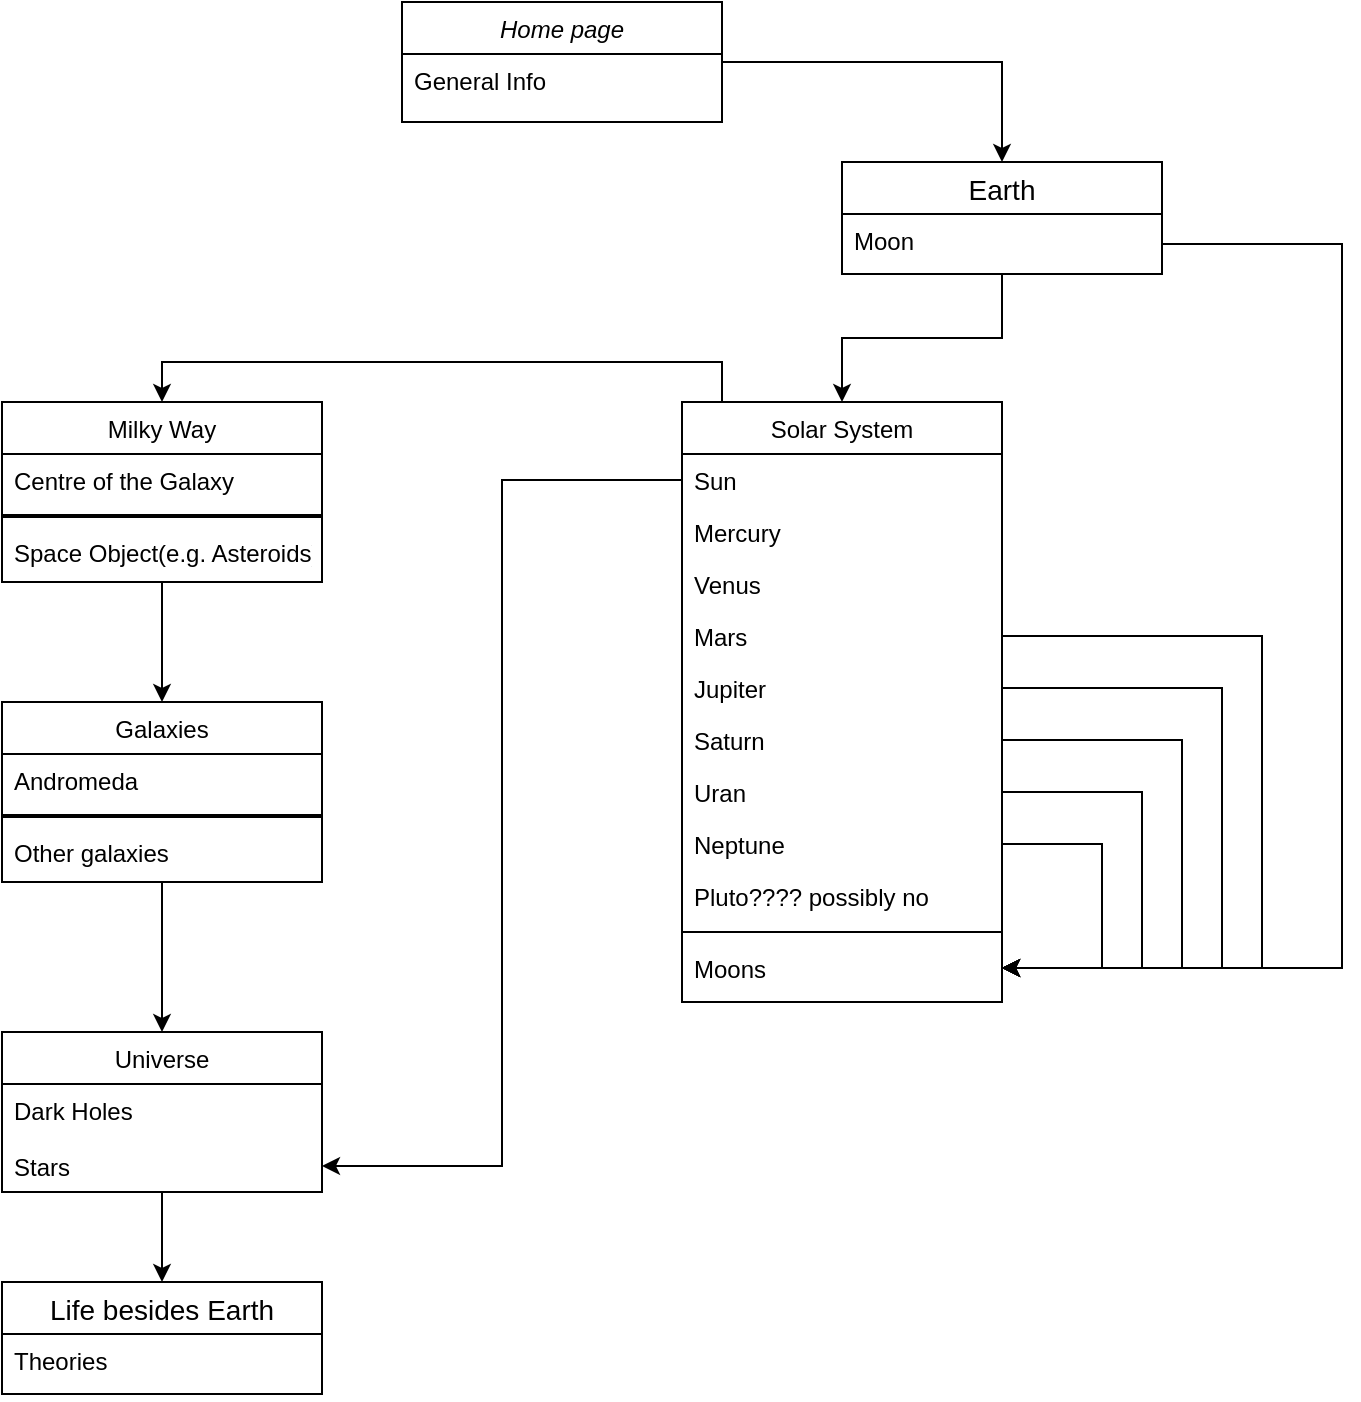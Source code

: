 <mxfile version="15.5.1" type="device" pages="2"><diagram id="C5RBs43oDa-KdzZeNtuy" name="Page-1"><mxGraphModel dx="920" dy="868" grid="1" gridSize="10" guides="1" tooltips="1" connect="1" arrows="1" fold="1" page="1" pageScale="1" pageWidth="827" pageHeight="1169" math="0" shadow="0"><root><mxCell id="WIyWlLk6GJQsqaUBKTNV-0"/><mxCell id="WIyWlLk6GJQsqaUBKTNV-1" parent="WIyWlLk6GJQsqaUBKTNV-0"/><mxCell id="oFyAMQpQUF_sYMfj9nLm-12" style="edgeStyle=orthogonalEdgeStyle;rounded=0;orthogonalLoop=1;jettySize=auto;html=1;entryX=0.5;entryY=0;entryDx=0;entryDy=0;" edge="1" parent="WIyWlLk6GJQsqaUBKTNV-1" source="zkfFHV4jXpPFQw0GAbJ--0" target="oFyAMQpQUF_sYMfj9nLm-8"><mxGeometry relative="1" as="geometry"/></mxCell><mxCell id="zkfFHV4jXpPFQw0GAbJ--0" value="Home page" style="swimlane;fontStyle=2;align=center;verticalAlign=top;childLayout=stackLayout;horizontal=1;startSize=26;horizontalStack=0;resizeParent=1;resizeLast=0;collapsible=1;marginBottom=0;rounded=0;shadow=0;strokeWidth=1;" parent="WIyWlLk6GJQsqaUBKTNV-1" vertex="1"><mxGeometry x="310" y="30" width="160" height="60" as="geometry"><mxRectangle x="230" y="140" width="160" height="26" as="alternateBounds"/></mxGeometry></mxCell><mxCell id="zkfFHV4jXpPFQw0GAbJ--3" value="General Info" style="text;align=left;verticalAlign=top;spacingLeft=4;spacingRight=4;overflow=hidden;rotatable=0;points=[[0,0.5],[1,0.5]];portConstraint=eastwest;rounded=0;shadow=0;html=0;" parent="zkfFHV4jXpPFQw0GAbJ--0" vertex="1"><mxGeometry y="26" width="160" height="26" as="geometry"/></mxCell><mxCell id="oFyAMQpQUF_sYMfj9nLm-4" style="edgeStyle=orthogonalEdgeStyle;rounded=0;orthogonalLoop=1;jettySize=auto;html=1;entryX=0.5;entryY=0;entryDx=0;entryDy=0;" edge="1" parent="WIyWlLk6GJQsqaUBKTNV-1" source="zkfFHV4jXpPFQw0GAbJ--17" target="lL4I_ZY1GzuUe0pPQTsD-0"><mxGeometry relative="1" as="geometry"><Array as="points"><mxPoint x="470" y="210"/><mxPoint x="190" y="210"/></Array></mxGeometry></mxCell><mxCell id="zkfFHV4jXpPFQw0GAbJ--17" value="Solar System" style="swimlane;fontStyle=0;align=center;verticalAlign=top;childLayout=stackLayout;horizontal=1;startSize=26;horizontalStack=0;resizeParent=1;resizeLast=0;collapsible=1;marginBottom=0;rounded=0;shadow=0;strokeWidth=1;" parent="WIyWlLk6GJQsqaUBKTNV-1" vertex="1"><mxGeometry x="450" y="230" width="160" height="300" as="geometry"><mxRectangle x="508" y="120" width="160" height="26" as="alternateBounds"/></mxGeometry></mxCell><mxCell id="zkfFHV4jXpPFQw0GAbJ--21" value="Sun" style="text;align=left;verticalAlign=top;spacingLeft=4;spacingRight=4;overflow=hidden;rotatable=0;points=[[0,0.5],[1,0.5]];portConstraint=eastwest;rounded=0;shadow=0;html=0;" parent="zkfFHV4jXpPFQw0GAbJ--17" vertex="1"><mxGeometry y="26" width="160" height="26" as="geometry"/></mxCell><mxCell id="zkfFHV4jXpPFQw0GAbJ--22" value="Mercury" style="text;align=left;verticalAlign=top;spacingLeft=4;spacingRight=4;overflow=hidden;rotatable=0;points=[[0,0.5],[1,0.5]];portConstraint=eastwest;rounded=0;shadow=0;html=0;" parent="zkfFHV4jXpPFQw0GAbJ--17" vertex="1"><mxGeometry y="52" width="160" height="26" as="geometry"/></mxCell><mxCell id="zkfFHV4jXpPFQw0GAbJ--24" value="Venus" style="text;align=left;verticalAlign=top;spacingLeft=4;spacingRight=4;overflow=hidden;rotatable=0;points=[[0,0.5],[1,0.5]];portConstraint=eastwest;" parent="zkfFHV4jXpPFQw0GAbJ--17" vertex="1"><mxGeometry y="78" width="160" height="26" as="geometry"/></mxCell><mxCell id="014msxX_jxwxf4kc5hIe-15" style="edgeStyle=orthogonalEdgeStyle;rounded=0;orthogonalLoop=1;jettySize=auto;html=1;entryX=1;entryY=0.5;entryDx=0;entryDy=0;" edge="1" parent="zkfFHV4jXpPFQw0GAbJ--17" source="zkfFHV4jXpPFQw0GAbJ--25" target="lL4I_ZY1GzuUe0pPQTsD-13"><mxGeometry relative="1" as="geometry"><Array as="points"><mxPoint x="290" y="117"/><mxPoint x="290" y="283"/></Array></mxGeometry></mxCell><mxCell id="zkfFHV4jXpPFQw0GAbJ--25" value="Mars" style="text;align=left;verticalAlign=top;spacingLeft=4;spacingRight=4;overflow=hidden;rotatable=0;points=[[0,0.5],[1,0.5]];portConstraint=eastwest;" parent="zkfFHV4jXpPFQw0GAbJ--17" vertex="1"><mxGeometry y="104" width="160" height="26" as="geometry"/></mxCell><mxCell id="014msxX_jxwxf4kc5hIe-10" style="edgeStyle=orthogonalEdgeStyle;rounded=0;orthogonalLoop=1;jettySize=auto;html=1;entryX=1;entryY=0.5;entryDx=0;entryDy=0;" edge="1" parent="zkfFHV4jXpPFQw0GAbJ--17" source="hzHu44i1WooMdwoJet60-13" target="lL4I_ZY1GzuUe0pPQTsD-13"><mxGeometry relative="1" as="geometry"><Array as="points"><mxPoint x="270" y="143"/><mxPoint x="270" y="283"/></Array></mxGeometry></mxCell><mxCell id="hzHu44i1WooMdwoJet60-13" value="Jupiter" style="text;align=left;verticalAlign=top;spacingLeft=4;spacingRight=4;overflow=hidden;rotatable=0;points=[[0,0.5],[1,0.5]];portConstraint=eastwest;" vertex="1" parent="zkfFHV4jXpPFQw0GAbJ--17"><mxGeometry y="130" width="160" height="26" as="geometry"/></mxCell><mxCell id="014msxX_jxwxf4kc5hIe-11" style="edgeStyle=orthogonalEdgeStyle;rounded=0;orthogonalLoop=1;jettySize=auto;html=1;entryX=1;entryY=0.5;entryDx=0;entryDy=0;" edge="1" parent="zkfFHV4jXpPFQw0GAbJ--17" source="hzHu44i1WooMdwoJet60-15" target="lL4I_ZY1GzuUe0pPQTsD-13"><mxGeometry relative="1" as="geometry"><Array as="points"><mxPoint x="250" y="169"/><mxPoint x="250" y="283"/></Array></mxGeometry></mxCell><mxCell id="hzHu44i1WooMdwoJet60-15" value="Saturn" style="text;align=left;verticalAlign=top;spacingLeft=4;spacingRight=4;overflow=hidden;rotatable=0;points=[[0,0.5],[1,0.5]];portConstraint=eastwest;" vertex="1" parent="zkfFHV4jXpPFQw0GAbJ--17"><mxGeometry y="156" width="160" height="26" as="geometry"/></mxCell><mxCell id="014msxX_jxwxf4kc5hIe-16" style="edgeStyle=orthogonalEdgeStyle;rounded=0;orthogonalLoop=1;jettySize=auto;html=1;entryX=1;entryY=0.5;entryDx=0;entryDy=0;" edge="1" parent="zkfFHV4jXpPFQw0GAbJ--17" source="hzHu44i1WooMdwoJet60-16" target="lL4I_ZY1GzuUe0pPQTsD-13"><mxGeometry relative="1" as="geometry"><Array as="points"><mxPoint x="230" y="195"/><mxPoint x="230" y="283"/></Array></mxGeometry></mxCell><mxCell id="hzHu44i1WooMdwoJet60-16" value="Uran" style="text;align=left;verticalAlign=top;spacingLeft=4;spacingRight=4;overflow=hidden;rotatable=0;points=[[0,0.5],[1,0.5]];portConstraint=eastwest;" vertex="1" parent="zkfFHV4jXpPFQw0GAbJ--17"><mxGeometry y="182" width="160" height="26" as="geometry"/></mxCell><mxCell id="014msxX_jxwxf4kc5hIe-17" style="edgeStyle=orthogonalEdgeStyle;rounded=0;orthogonalLoop=1;jettySize=auto;html=1;entryX=1;entryY=0.5;entryDx=0;entryDy=0;" edge="1" parent="zkfFHV4jXpPFQw0GAbJ--17" source="hzHu44i1WooMdwoJet60-17" target="lL4I_ZY1GzuUe0pPQTsD-13"><mxGeometry relative="1" as="geometry"><Array as="points"><mxPoint x="210" y="221"/><mxPoint x="210" y="283"/></Array></mxGeometry></mxCell><mxCell id="hzHu44i1WooMdwoJet60-17" value="Neptune" style="text;align=left;verticalAlign=top;spacingLeft=4;spacingRight=4;overflow=hidden;rotatable=0;points=[[0,0.5],[1,0.5]];portConstraint=eastwest;" vertex="1" parent="zkfFHV4jXpPFQw0GAbJ--17"><mxGeometry y="208" width="160" height="26" as="geometry"/></mxCell><mxCell id="hzHu44i1WooMdwoJet60-18" value="Pluto???? possibly no" style="text;align=left;verticalAlign=top;spacingLeft=4;spacingRight=4;overflow=hidden;rotatable=0;points=[[0,0.5],[1,0.5]];portConstraint=eastwest;" vertex="1" parent="zkfFHV4jXpPFQw0GAbJ--17"><mxGeometry y="234" width="160" height="26" as="geometry"/></mxCell><mxCell id="014msxX_jxwxf4kc5hIe-9" value="" style="line;strokeWidth=1;rotatable=0;dashed=0;labelPosition=right;align=left;verticalAlign=middle;spacingTop=0;spacingLeft=6;points=[];portConstraint=eastwest;" vertex="1" parent="zkfFHV4jXpPFQw0GAbJ--17"><mxGeometry y="260" width="160" height="10" as="geometry"/></mxCell><mxCell id="lL4I_ZY1GzuUe0pPQTsD-13" value="Moons" style="text;align=left;verticalAlign=top;spacingLeft=4;spacingRight=4;overflow=hidden;rotatable=0;points=[[0,0.5],[1,0.5]];portConstraint=eastwest;" vertex="1" parent="zkfFHV4jXpPFQw0GAbJ--17"><mxGeometry y="270" width="160" height="26" as="geometry"/></mxCell><mxCell id="014msxX_jxwxf4kc5hIe-4" style="edgeStyle=orthogonalEdgeStyle;rounded=0;orthogonalLoop=1;jettySize=auto;html=1;entryX=0.5;entryY=0;entryDx=0;entryDy=0;" edge="1" parent="WIyWlLk6GJQsqaUBKTNV-1" source="lL4I_ZY1GzuUe0pPQTsD-0" target="014msxX_jxwxf4kc5hIe-0"><mxGeometry relative="1" as="geometry"/></mxCell><mxCell id="lL4I_ZY1GzuUe0pPQTsD-0" value="Milky Way" style="swimlane;fontStyle=0;align=center;verticalAlign=top;childLayout=stackLayout;horizontal=1;startSize=26;horizontalStack=0;resizeParent=1;resizeLast=0;collapsible=1;marginBottom=0;rounded=0;shadow=0;strokeWidth=1;" vertex="1" parent="WIyWlLk6GJQsqaUBKTNV-1"><mxGeometry x="110" y="230" width="160" height="90" as="geometry"><mxRectangle x="508" y="120" width="160" height="26" as="alternateBounds"/></mxGeometry></mxCell><mxCell id="lL4I_ZY1GzuUe0pPQTsD-10" value="Centre of the Galaxy" style="text;align=left;verticalAlign=top;spacingLeft=4;spacingRight=4;overflow=hidden;rotatable=0;points=[[0,0.5],[1,0.5]];portConstraint=eastwest;rounded=0;shadow=0;html=0;" vertex="1" parent="lL4I_ZY1GzuUe0pPQTsD-0"><mxGeometry y="26" width="160" height="26" as="geometry"/></mxCell><mxCell id="lL4I_ZY1GzuUe0pPQTsD-11" value="" style="line;strokeWidth=2;html=1;" vertex="1" parent="lL4I_ZY1GzuUe0pPQTsD-0"><mxGeometry y="52" width="160" height="10" as="geometry"/></mxCell><mxCell id="oFyAMQpQUF_sYMfj9nLm-7" value="Space Object(e.g. Asteroids)" style="text;align=left;verticalAlign=top;spacingLeft=4;spacingRight=4;overflow=hidden;rotatable=0;points=[[0,0.5],[1,0.5]];portConstraint=eastwest;rounded=0;shadow=0;html=0;" vertex="1" parent="lL4I_ZY1GzuUe0pPQTsD-0"><mxGeometry y="62" width="160" height="26" as="geometry"/></mxCell><mxCell id="lL4I_ZY1GzuUe0pPQTsD-12" style="edgeStyle=orthogonalEdgeStyle;rounded=0;orthogonalLoop=1;jettySize=auto;html=1;entryX=1;entryY=0.5;entryDx=0;entryDy=0;" edge="1" parent="WIyWlLk6GJQsqaUBKTNV-1" source="zkfFHV4jXpPFQw0GAbJ--21" target="lL4I_ZY1GzuUe0pPQTsD-1"><mxGeometry relative="1" as="geometry"/></mxCell><mxCell id="oFyAMQpQUF_sYMfj9nLm-5" style="edgeStyle=orthogonalEdgeStyle;rounded=0;orthogonalLoop=1;jettySize=auto;html=1;entryX=0.5;entryY=0;entryDx=0;entryDy=0;" edge="1" parent="WIyWlLk6GJQsqaUBKTNV-1" source="014msxX_jxwxf4kc5hIe-0" target="oFyAMQpQUF_sYMfj9nLm-0"><mxGeometry relative="1" as="geometry"/></mxCell><mxCell id="014msxX_jxwxf4kc5hIe-0" value="Galaxies" style="swimlane;fontStyle=0;align=center;verticalAlign=top;childLayout=stackLayout;horizontal=1;startSize=26;horizontalStack=0;resizeParent=1;resizeLast=0;collapsible=1;marginBottom=0;rounded=0;shadow=0;strokeWidth=1;" vertex="1" parent="WIyWlLk6GJQsqaUBKTNV-1"><mxGeometry x="110" y="380" width="160" height="90" as="geometry"><mxRectangle x="508" y="120" width="160" height="26" as="alternateBounds"/></mxGeometry></mxCell><mxCell id="014msxX_jxwxf4kc5hIe-1" value="Andromeda" style="text;align=left;verticalAlign=top;spacingLeft=4;spacingRight=4;overflow=hidden;rotatable=0;points=[[0,0.5],[1,0.5]];portConstraint=eastwest;rounded=0;shadow=0;html=0;" vertex="1" parent="014msxX_jxwxf4kc5hIe-0"><mxGeometry y="26" width="160" height="26" as="geometry"/></mxCell><mxCell id="014msxX_jxwxf4kc5hIe-14" value="" style="line;strokeWidth=2;html=1;" vertex="1" parent="014msxX_jxwxf4kc5hIe-0"><mxGeometry y="52" width="160" height="10" as="geometry"/></mxCell><mxCell id="014msxX_jxwxf4kc5hIe-3" value="Other galaxies" style="text;align=left;verticalAlign=top;spacingLeft=4;spacingRight=4;overflow=hidden;rotatable=0;points=[[0,0.5],[1,0.5]];portConstraint=eastwest;rounded=0;shadow=0;html=0;" vertex="1" parent="014msxX_jxwxf4kc5hIe-0"><mxGeometry y="62" width="160" height="26" as="geometry"/></mxCell><mxCell id="014msxX_jxwxf4kc5hIe-5" value="Life besides Earth" style="swimlane;fontStyle=0;childLayout=stackLayout;horizontal=1;startSize=26;horizontalStack=0;resizeParent=1;resizeParentMax=0;resizeLast=0;collapsible=1;marginBottom=0;align=center;fontSize=14;" vertex="1" parent="WIyWlLk6GJQsqaUBKTNV-1"><mxGeometry x="110" y="670" width="160" height="56" as="geometry"/></mxCell><mxCell id="014msxX_jxwxf4kc5hIe-6" value="Theories" style="text;strokeColor=none;fillColor=none;spacingLeft=4;spacingRight=4;overflow=hidden;rotatable=0;points=[[0,0.5],[1,0.5]];portConstraint=eastwest;fontSize=12;" vertex="1" parent="014msxX_jxwxf4kc5hIe-5"><mxGeometry y="26" width="160" height="30" as="geometry"/></mxCell><mxCell id="oFyAMQpQUF_sYMfj9nLm-6" style="edgeStyle=orthogonalEdgeStyle;rounded=0;orthogonalLoop=1;jettySize=auto;html=1;entryX=0.5;entryY=0;entryDx=0;entryDy=0;" edge="1" parent="WIyWlLk6GJQsqaUBKTNV-1" source="oFyAMQpQUF_sYMfj9nLm-0" target="014msxX_jxwxf4kc5hIe-5"><mxGeometry relative="1" as="geometry"/></mxCell><mxCell id="oFyAMQpQUF_sYMfj9nLm-0" value="Universe" style="swimlane;fontStyle=0;childLayout=stackLayout;horizontal=1;startSize=26;fillColor=none;horizontalStack=0;resizeParent=1;resizeParentMax=0;resizeLast=0;collapsible=1;marginBottom=0;" vertex="1" parent="WIyWlLk6GJQsqaUBKTNV-1"><mxGeometry x="110" y="545" width="160" height="80" as="geometry"/></mxCell><mxCell id="oFyAMQpQUF_sYMfj9nLm-1" value="Dark Holes" style="text;strokeColor=none;fillColor=none;align=left;verticalAlign=top;spacingLeft=4;spacingRight=4;overflow=hidden;rotatable=0;points=[[0,0.5],[1,0.5]];portConstraint=eastwest;" vertex="1" parent="oFyAMQpQUF_sYMfj9nLm-0"><mxGeometry y="26" width="160" height="28" as="geometry"/></mxCell><mxCell id="lL4I_ZY1GzuUe0pPQTsD-1" value="Stars" style="text;align=left;verticalAlign=top;spacingLeft=4;spacingRight=4;overflow=hidden;rotatable=0;points=[[0,0.5],[1,0.5]];portConstraint=eastwest;rounded=0;shadow=0;html=0;" vertex="1" parent="oFyAMQpQUF_sYMfj9nLm-0"><mxGeometry y="54" width="160" height="26" as="geometry"/></mxCell><mxCell id="oFyAMQpQUF_sYMfj9nLm-13" style="edgeStyle=orthogonalEdgeStyle;rounded=0;orthogonalLoop=1;jettySize=auto;html=1;entryX=0.5;entryY=0;entryDx=0;entryDy=0;" edge="1" parent="WIyWlLk6GJQsqaUBKTNV-1" source="oFyAMQpQUF_sYMfj9nLm-8" target="zkfFHV4jXpPFQw0GAbJ--17"><mxGeometry relative="1" as="geometry"/></mxCell><mxCell id="oFyAMQpQUF_sYMfj9nLm-8" value="Earth" style="swimlane;fontStyle=0;childLayout=stackLayout;horizontal=1;startSize=26;horizontalStack=0;resizeParent=1;resizeParentMax=0;resizeLast=0;collapsible=1;marginBottom=0;align=center;fontSize=14;" vertex="1" parent="WIyWlLk6GJQsqaUBKTNV-1"><mxGeometry x="530" y="110" width="160" height="56" as="geometry"/></mxCell><mxCell id="oFyAMQpQUF_sYMfj9nLm-9" value="Moon" style="text;strokeColor=none;fillColor=none;spacingLeft=4;spacingRight=4;overflow=hidden;rotatable=0;points=[[0,0.5],[1,0.5]];portConstraint=eastwest;fontSize=12;" vertex="1" parent="oFyAMQpQUF_sYMfj9nLm-8"><mxGeometry y="26" width="160" height="30" as="geometry"/></mxCell><mxCell id="oFyAMQpQUF_sYMfj9nLm-14" style="edgeStyle=orthogonalEdgeStyle;rounded=0;orthogonalLoop=1;jettySize=auto;html=1;entryX=1;entryY=0.5;entryDx=0;entryDy=0;" edge="1" parent="WIyWlLk6GJQsqaUBKTNV-1" source="oFyAMQpQUF_sYMfj9nLm-9" target="lL4I_ZY1GzuUe0pPQTsD-13"><mxGeometry relative="1" as="geometry"><Array as="points"><mxPoint x="780" y="151"/><mxPoint x="780" y="513"/></Array></mxGeometry></mxCell></root></mxGraphModel></diagram><diagram id="SD6LIFVz2Y1idYTz6jXr" name="Page-2"><mxGraphModel dx="1117" dy="1054" grid="1" gridSize="10" guides="1" tooltips="1" connect="1" arrows="1" fold="1" page="1" pageScale="1" pageWidth="850" pageHeight="1100" math="0" shadow="0"><root><mxCell id="mkug1cM41tpmLWUiFrPI-0"/><mxCell id="mkug1cM41tpmLWUiFrPI-1" parent="mkug1cM41tpmLWUiFrPI-0"/><mxCell id="mkug1cM41tpmLWUiFrPI-34" value="Начална странца" style="rounded=1;whiteSpace=wrap;html=1;fillColor=#E6FFCC;fontSize=15;fontStyle=1;strokeWidth=4;shadow=1;" vertex="1" parent="mkug1cM41tpmLWUiFrPI-1"><mxGeometry x="110" y="70" width="120" height="60" as="geometry"/></mxCell><mxCell id="mkug1cM41tpmLWUiFrPI-35" value="Земя" style="rounded=1;whiteSpace=wrap;html=1;fillColor=#66FF66;fontSize=15;fontStyle=1;strokeWidth=4;shadow=1;" vertex="1" parent="mkug1cM41tpmLWUiFrPI-1"><mxGeometry x="110" y="270" width="120" height="60" as="geometry"/></mxCell><mxCell id="mkug1cM41tpmLWUiFrPI-36" value="" style="endArrow=classic;html=1;entryX=0.5;entryY=0;entryDx=0;entryDy=0;exitX=0.5;exitY=1;exitDx=0;exitDy=0;strokeWidth=4;shadow=1;" edge="1" parent="mkug1cM41tpmLWUiFrPI-1" source="mkug1cM41tpmLWUiFrPI-34" target="mkug1cM41tpmLWUiFrPI-35"><mxGeometry width="50" height="50" relative="1" as="geometry"><mxPoint x="240" y="240" as="sourcePoint"/><mxPoint x="250" y="240" as="targetPoint"/></mxGeometry></mxCell><mxCell id="mkug1cM41tpmLWUiFrPI-37" value="Слънчева система" style="rounded=1;whiteSpace=wrap;html=1;fontStyle=1;fontSize=15;fillColor=#FFFFCC;strokeWidth=4;shadow=1;" vertex="1" parent="mkug1cM41tpmLWUiFrPI-1"><mxGeometry x="280" y="300" width="120" height="60" as="geometry"/></mxCell><mxCell id="mkug1cM41tpmLWUiFrPI-38" value="" style="endArrow=classic;html=1;exitX=0.5;exitY=1;exitDx=0;exitDy=0;strokeWidth=4;shadow=1;" edge="1" parent="mkug1cM41tpmLWUiFrPI-1" source="mkug1cM41tpmLWUiFrPI-35" target="mkug1cM41tpmLWUiFrPI-39"><mxGeometry width="50" height="50" relative="1" as="geometry"><mxPoint x="230" y="490" as="sourcePoint"/><mxPoint x="190" y="430" as="targetPoint"/></mxGeometry></mxCell><mxCell id="mkug1cM41tpmLWUiFrPI-39" value="Луна" style="rounded=1;whiteSpace=wrap;html=1;fillColor=#CCCCCC;fontSize=15;fontStyle=1;strokeWidth=4;shadow=1;" vertex="1" parent="mkug1cM41tpmLWUiFrPI-1"><mxGeometry x="30" y="390" width="120" height="60" as="geometry"/></mxCell><mxCell id="mkug1cM41tpmLWUiFrPI-40" value="" style="endArrow=classic;html=1;entryX=0;entryY=0.5;entryDx=0;entryDy=0;exitX=1;exitY=0.5;exitDx=0;exitDy=0;strokeWidth=4;shadow=1;" edge="1" parent="mkug1cM41tpmLWUiFrPI-1" source="mkug1cM41tpmLWUiFrPI-35" target="mkug1cM41tpmLWUiFrPI-37"><mxGeometry width="50" height="50" relative="1" as="geometry"><mxPoint x="300" y="330" as="sourcePoint"/><mxPoint x="350" y="280" as="targetPoint"/></mxGeometry></mxCell><mxCell id="mkug1cM41tpmLWUiFrPI-41" value="" style="endArrow=classic;html=1;exitX=0.1;exitY=1.017;exitDx=0;exitDy=0;exitPerimeter=0;strokeWidth=4;shadow=1;" edge="1" parent="mkug1cM41tpmLWUiFrPI-1" source="mkug1cM41tpmLWUiFrPI-37" target="mkug1cM41tpmLWUiFrPI-42"><mxGeometry width="50" height="50" relative="1" as="geometry"><mxPoint x="330" y="330" as="sourcePoint"/><mxPoint x="270" y="540" as="targetPoint"/></mxGeometry></mxCell><mxCell id="mkug1cM41tpmLWUiFrPI-42" value="Слънце" style="rounded=1;whiteSpace=wrap;html=1;fontSize=15;fontStyle=1;fillColor=#FFFF33;strokeWidth=4;shadow=1;" vertex="1" parent="mkug1cM41tpmLWUiFrPI-1"><mxGeometry x="130" y="490" width="120" height="60" as="geometry"/></mxCell><mxCell id="mkug1cM41tpmLWUiFrPI-43" value="" style="endArrow=classic;html=1;exitX=0.178;exitY=0.986;exitDx=0;exitDy=0;exitPerimeter=0;strokeWidth=4;shadow=1;" edge="1" parent="mkug1cM41tpmLWUiFrPI-1" source="mkug1cM41tpmLWUiFrPI-37" target="mkug1cM41tpmLWUiFrPI-44"><mxGeometry width="50" height="50" relative="1" as="geometry"><mxPoint x="330" y="330" as="sourcePoint"/><mxPoint x="330" y="580" as="targetPoint"/></mxGeometry></mxCell><mxCell id="mkug1cM41tpmLWUiFrPI-44" value="Меркурий" style="rounded=1;whiteSpace=wrap;html=1;fontSize=15;fontStyle=1;fillColor=#766351;strokeWidth=4;shadow=1;" vertex="1" parent="mkug1cM41tpmLWUiFrPI-1"><mxGeometry x="180" y="630" width="120" height="60" as="geometry"/></mxCell><mxCell id="mkug1cM41tpmLWUiFrPI-45" value="" style="endArrow=classic;html=1;exitX=0.303;exitY=1.056;exitDx=0;exitDy=0;exitPerimeter=0;strokeWidth=4;shadow=1;" edge="1" parent="mkug1cM41tpmLWUiFrPI-1" source="mkug1cM41tpmLWUiFrPI-37" target="mkug1cM41tpmLWUiFrPI-46"><mxGeometry width="50" height="50" relative="1" as="geometry"><mxPoint x="330" y="430" as="sourcePoint"/><mxPoint x="390" y="480" as="targetPoint"/></mxGeometry></mxCell><mxCell id="mkug1cM41tpmLWUiFrPI-46" value="Венера" style="rounded=1;whiteSpace=wrap;html=1;fontSize=15;fontStyle=1;fillColor=#A2A05D;strokeWidth=4;shadow=1;" vertex="1" parent="mkug1cM41tpmLWUiFrPI-1"><mxGeometry x="265" y="710" width="120" height="60" as="geometry"/></mxCell><mxCell id="mkug1cM41tpmLWUiFrPI-47" value="" style="endArrow=classic;html=1;exitX=0.407;exitY=1.042;exitDx=0;exitDy=0;exitPerimeter=0;strokeWidth=4;shadow=1;" edge="1" parent="mkug1cM41tpmLWUiFrPI-1" source="mkug1cM41tpmLWUiFrPI-37" target="mkug1cM41tpmLWUiFrPI-48"><mxGeometry width="50" height="50" relative="1" as="geometry"><mxPoint x="330" y="430" as="sourcePoint"/><mxPoint x="430" y="420" as="targetPoint"/></mxGeometry></mxCell><mxCell id="mkug1cM41tpmLWUiFrPI-48" value="Марс" style="rounded=1;whiteSpace=wrap;html=1;fontSize=15;fontStyle=1;fillColor=#FF3333;strokeWidth=4;shadow=1;" vertex="1" parent="mkug1cM41tpmLWUiFrPI-1"><mxGeometry x="385" y="790" width="120" height="60" as="geometry"/></mxCell><mxCell id="mkug1cM41tpmLWUiFrPI-49" value="" style="endArrow=classic;html=1;exitX=0.5;exitY=1;exitDx=0;exitDy=0;strokeWidth=4;shadow=1;" edge="1" parent="mkug1cM41tpmLWUiFrPI-1" source="mkug1cM41tpmLWUiFrPI-37" target="mkug1cM41tpmLWUiFrPI-50"><mxGeometry width="50" height="50" relative="1" as="geometry"><mxPoint x="330" y="580" as="sourcePoint"/><mxPoint x="490" y="640" as="targetPoint"/></mxGeometry></mxCell><mxCell id="mkug1cM41tpmLWUiFrPI-50" value="Юпитер" style="rounded=1;whiteSpace=wrap;html=1;fontSize=15;fontStyle=1;fillColor=#543D27;strokeWidth=4;shadow=1;" vertex="1" parent="mkug1cM41tpmLWUiFrPI-1"><mxGeometry x="460" y="710" width="120" height="60" as="geometry"/></mxCell><mxCell id="mkug1cM41tpmLWUiFrPI-51" value="" style="endArrow=classic;html=1;exitX=0.75;exitY=1;exitDx=0;exitDy=0;strokeWidth=4;shadow=1;" edge="1" parent="mkug1cM41tpmLWUiFrPI-1" source="mkug1cM41tpmLWUiFrPI-37" target="mkug1cM41tpmLWUiFrPI-52"><mxGeometry width="50" height="50" relative="1" as="geometry"><mxPoint x="330" y="580" as="sourcePoint"/><mxPoint x="540" y="610" as="targetPoint"/></mxGeometry></mxCell><mxCell id="mkug1cM41tpmLWUiFrPI-52" value="Сатурн" style="rounded=1;whiteSpace=wrap;html=1;fontSize=15;fontStyle=1;fillColor=#FF9933;strokeWidth=4;shadow=1;" vertex="1" parent="mkug1cM41tpmLWUiFrPI-1"><mxGeometry x="530" y="630" width="120" height="60" as="geometry"/></mxCell><mxCell id="mkug1cM41tpmLWUiFrPI-53" value="" style="endArrow=classic;html=1;exitX=1;exitY=1;exitDx=0;exitDy=0;strokeWidth=4;shadow=1;" edge="1" parent="mkug1cM41tpmLWUiFrPI-1" source="mkug1cM41tpmLWUiFrPI-37" target="mkug1cM41tpmLWUiFrPI-54"><mxGeometry width="50" height="50" relative="1" as="geometry"><mxPoint x="340" y="470" as="sourcePoint"/><mxPoint x="540" y="450" as="targetPoint"/></mxGeometry></mxCell><mxCell id="mkug1cM41tpmLWUiFrPI-54" value="Уран" style="rounded=1;whiteSpace=wrap;html=1;fontSize=15;fontStyle=1;fillColor=#CCFFFF;strokeWidth=4;shadow=1;" vertex="1" parent="mkug1cM41tpmLWUiFrPI-1"><mxGeometry x="580" y="540" width="120" height="60" as="geometry"/></mxCell><mxCell id="mkug1cM41tpmLWUiFrPI-55" value="Нептун" style="rounded=1;whiteSpace=wrap;html=1;fontSize=15;fontStyle=1;fillColor=#3399FF;strokeWidth=4;shadow=1;" vertex="1" parent="mkug1cM41tpmLWUiFrPI-1"><mxGeometry x="740" y="610" width="120" height="60" as="geometry"/></mxCell><mxCell id="mkug1cM41tpmLWUiFrPI-56" value="" style="endArrow=classic;html=1;entryX=0.5;entryY=0;entryDx=0;entryDy=0;exitX=1;exitY=0.75;exitDx=0;exitDy=0;strokeWidth=4;shadow=1;" edge="1" parent="mkug1cM41tpmLWUiFrPI-1" source="mkug1cM41tpmLWUiFrPI-37" target="mkug1cM41tpmLWUiFrPI-55"><mxGeometry width="50" height="50" relative="1" as="geometry"><mxPoint x="330" y="480" as="sourcePoint"/><mxPoint x="380" y="430" as="targetPoint"/></mxGeometry></mxCell><mxCell id="mkug1cM41tpmLWUiFrPI-57" value="" style="endArrow=classic;html=1;exitX=1;exitY=0.5;exitDx=0;exitDy=0;entryX=0;entryY=0.5;entryDx=0;entryDy=0;strokeWidth=4;shadow=1;" edge="1" parent="mkug1cM41tpmLWUiFrPI-1" source="mkug1cM41tpmLWUiFrPI-37" target="mkug1cM41tpmLWUiFrPI-58"><mxGeometry width="50" height="50" relative="1" as="geometry"><mxPoint x="480" y="310" as="sourcePoint"/><mxPoint x="760" y="330" as="targetPoint"/></mxGeometry></mxCell><mxCell id="mkug1cM41tpmLWUiFrPI-58" value="Milky Way" style="rounded=1;whiteSpace=wrap;html=1;fontStyle=1;fontSize=15;strokeWidth=4;shadow=1;" vertex="1" parent="mkug1cM41tpmLWUiFrPI-1"><mxGeometry x="760" y="300" width="120" height="60" as="geometry"/></mxCell><mxCell id="mkug1cM41tpmLWUiFrPI-59" value="" style="endArrow=classic;html=1;exitX=1;exitY=0.5;exitDx=0;exitDy=0;entryX=0;entryY=0.5;entryDx=0;entryDy=0;fontStyle=1;fontSize=15;strokeWidth=4;shadow=1;" edge="1" parent="mkug1cM41tpmLWUiFrPI-1" source="mkug1cM41tpmLWUiFrPI-58" target="mkug1cM41tpmLWUiFrPI-60"><mxGeometry width="50" height="50" relative="1" as="geometry"><mxPoint x="840" y="560" as="sourcePoint"/><mxPoint x="1010" y="330" as="targetPoint"/></mxGeometry></mxCell><mxCell id="mkug1cM41tpmLWUiFrPI-60" value="Галактикии!!" style="rounded=1;whiteSpace=wrap;html=1;fontStyle=1;fontSize=15;fillColor=#A9C4EB;strokeWidth=4;shadow=1;" vertex="1" parent="mkug1cM41tpmLWUiFrPI-1"><mxGeometry x="1010" y="300" width="120" height="60" as="geometry"/></mxCell><mxCell id="mkug1cM41tpmLWUiFrPI-61" value="Живот извън космосъ" style="rounded=1;whiteSpace=wrap;html=1;fontStyle=1;fontSize=15;fillColor=#FF99FF;strokeWidth=4;shadow=1;" vertex="1" parent="mkug1cM41tpmLWUiFrPI-1"><mxGeometry x="1260" y="300" width="120" height="60" as="geometry"/></mxCell><mxCell id="mkug1cM41tpmLWUiFrPI-62" value="" style="endArrow=classic;html=1;exitX=1;exitY=0.5;exitDx=0;exitDy=0;entryX=0;entryY=0.5;entryDx=0;entryDy=0;fontStyle=1;fontSize=15;strokeWidth=4;shadow=1;" edge="1" parent="mkug1cM41tpmLWUiFrPI-1" source="mkug1cM41tpmLWUiFrPI-60" target="mkug1cM41tpmLWUiFrPI-61"><mxGeometry width="50" height="50" relative="1" as="geometry"><mxPoint x="1100" y="560" as="sourcePoint"/><mxPoint x="1150" y="510" as="targetPoint"/></mxGeometry></mxCell><mxCell id="mkug1cM41tpmLWUiFrPI-63" value="" style="endArrow=classic;html=1;exitX=0.5;exitY=1;exitDx=0;exitDy=0;fontStyle=1;fontSize=15;strokeWidth=4;shadow=1;" edge="1" parent="mkug1cM41tpmLWUiFrPI-1" source="mkug1cM41tpmLWUiFrPI-58" target="mkug1cM41tpmLWUiFrPI-64"><mxGeometry width="50" height="50" relative="1" as="geometry"><mxPoint x="750" y="550" as="sourcePoint"/><mxPoint x="940" y="540" as="targetPoint"/></mxGeometry></mxCell><mxCell id="mkug1cM41tpmLWUiFrPI-64" value="The Stars XVII" style="rounded=1;whiteSpace=wrap;html=1;fontStyle=1;fontSize=15;fillColor=#FFFF66;strokeWidth=4;shadow=1;" vertex="1" parent="mkug1cM41tpmLWUiFrPI-1"><mxGeometry x="760" y="430" width="120" height="60" as="geometry"/></mxCell></root></mxGraphModel></diagram></mxfile>